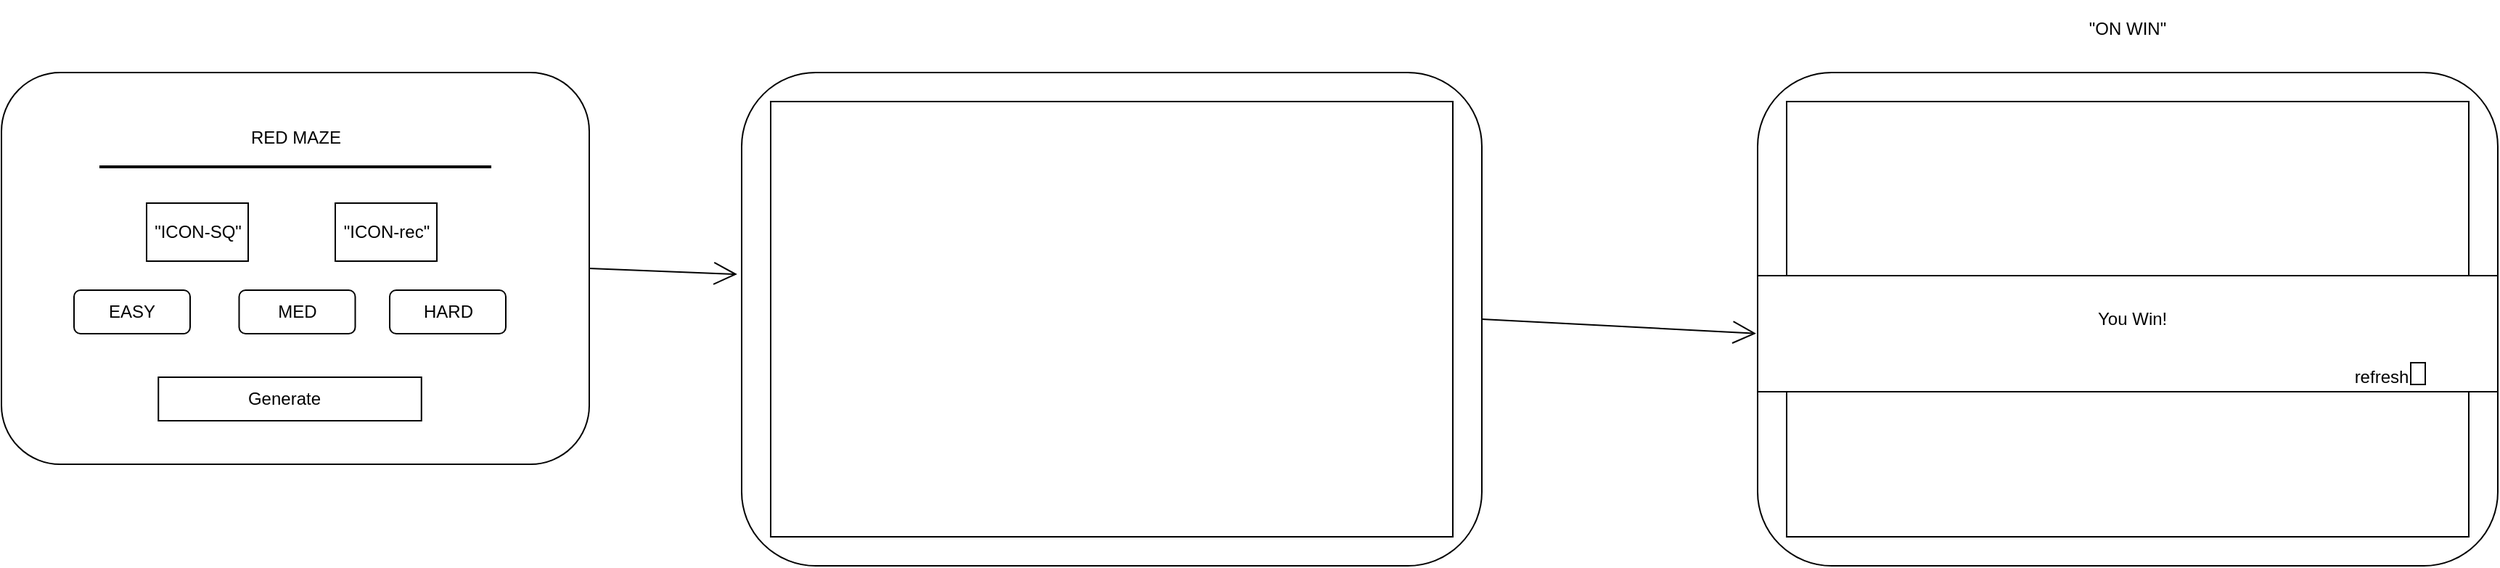 <mxfile version="17.1.0" type="github">
  <diagram id="hNb6o2GHDRbBeMRxsS4F" name="Page-1">
    <mxGraphModel dx="2182" dy="581" grid="1" gridSize="10" guides="1" tooltips="1" connect="1" arrows="1" fold="1" page="1" pageScale="1" pageWidth="850" pageHeight="1100" math="0" shadow="0">
      <root>
        <mxCell id="0" />
        <mxCell id="1" parent="0" />
        <mxCell id="G_C6fm4A7dcROR86i1_H-26" value="" style="group;" parent="1" vertex="1" connectable="0">
          <mxGeometry x="-300" y="420" width="405" height="270" as="geometry" />
        </mxCell>
        <mxCell id="G_C6fm4A7dcROR86i1_H-27" value="" style="rounded=1;whiteSpace=wrap;html=1;" parent="G_C6fm4A7dcROR86i1_H-26" vertex="1">
          <mxGeometry width="405" height="270" as="geometry" />
        </mxCell>
        <mxCell id="G_C6fm4A7dcROR86i1_H-30" value="" style="line;strokeWidth=2;html=1;" parent="G_C6fm4A7dcROR86i1_H-26" vertex="1">
          <mxGeometry x="67.5" y="60" width="270" height="10" as="geometry" />
        </mxCell>
        <mxCell id="G_C6fm4A7dcROR86i1_H-31" style="edgeStyle=none;rounded=0;jumpStyle=none;orthogonalLoop=1;jettySize=auto;html=1;exitX=0.5;exitY=1;exitDx=0;exitDy=0;" parent="G_C6fm4A7dcROR86i1_H-26" edge="1">
          <mxGeometry relative="1" as="geometry">
            <mxPoint x="262.5" y="145" as="sourcePoint" />
            <mxPoint x="262.5" y="145" as="targetPoint" />
          </mxGeometry>
        </mxCell>
        <mxCell id="G_C6fm4A7dcROR86i1_H-32" value="RED MAZE" style="text;html=1;strokeColor=none;fillColor=none;align=center;verticalAlign=middle;whiteSpace=wrap;rounded=0;" parent="G_C6fm4A7dcROR86i1_H-26" vertex="1">
          <mxGeometry x="102.5" y="30" width="200" height="30" as="geometry" />
        </mxCell>
        <mxCell id="G_C6fm4A7dcROR86i1_H-36" value="" style="rounded=0;whiteSpace=wrap;html=1;" parent="G_C6fm4A7dcROR86i1_H-26" vertex="1">
          <mxGeometry x="100" y="90" width="70" height="40" as="geometry" />
        </mxCell>
        <mxCell id="G_C6fm4A7dcROR86i1_H-37" value="" style="rounded=0;whiteSpace=wrap;html=1;" parent="G_C6fm4A7dcROR86i1_H-26" vertex="1">
          <mxGeometry x="230" y="90" width="70" height="40" as="geometry" />
        </mxCell>
        <mxCell id="G_C6fm4A7dcROR86i1_H-38" value="&quot;ICON-SQ&quot;" style="text;html=1;strokeColor=none;fillColor=none;align=center;verticalAlign=middle;whiteSpace=wrap;rounded=0;" parent="G_C6fm4A7dcROR86i1_H-26" vertex="1">
          <mxGeometry x="103.75" y="95" width="62.5" height="30" as="geometry" />
        </mxCell>
        <mxCell id="G_C6fm4A7dcROR86i1_H-48" value="&quot;ICON-rec&quot;" style="text;html=1;strokeColor=none;fillColor=none;align=center;verticalAlign=middle;whiteSpace=wrap;rounded=0;" parent="G_C6fm4A7dcROR86i1_H-26" vertex="1">
          <mxGeometry x="233.75" y="95" width="62.5" height="30" as="geometry" />
        </mxCell>
        <mxCell id="G_C6fm4A7dcROR86i1_H-55" value="" style="group;" parent="G_C6fm4A7dcROR86i1_H-26" vertex="1" connectable="0">
          <mxGeometry x="50" y="150" width="297.5" height="30" as="geometry" />
        </mxCell>
        <mxCell id="G_C6fm4A7dcROR86i1_H-49" value="" style="rounded=1;whiteSpace=wrap;html=1;" parent="G_C6fm4A7dcROR86i1_H-55" vertex="1">
          <mxGeometry width="80" height="30" as="geometry" />
        </mxCell>
        <mxCell id="G_C6fm4A7dcROR86i1_H-51" value="" style="rounded=1;whiteSpace=wrap;html=1;" parent="G_C6fm4A7dcROR86i1_H-55" vertex="1">
          <mxGeometry x="217.5" width="80" height="30" as="geometry" />
        </mxCell>
        <mxCell id="G_C6fm4A7dcROR86i1_H-50" value="" style="rounded=1;whiteSpace=wrap;html=1;" parent="G_C6fm4A7dcROR86i1_H-55" vertex="1">
          <mxGeometry x="113.75" width="80" height="30" as="geometry" />
        </mxCell>
        <mxCell id="G_C6fm4A7dcROR86i1_H-52" value="EASY" style="text;html=1;strokeColor=none;fillColor=none;align=center;verticalAlign=middle;whiteSpace=wrap;rounded=0;" parent="G_C6fm4A7dcROR86i1_H-55" vertex="1">
          <mxGeometry x="10" width="60" height="30" as="geometry" />
        </mxCell>
        <mxCell id="G_C6fm4A7dcROR86i1_H-54" value="MED" style="text;html=1;strokeColor=none;fillColor=none;align=center;verticalAlign=middle;whiteSpace=wrap;rounded=0;" parent="G_C6fm4A7dcROR86i1_H-55" vertex="1">
          <mxGeometry x="123.75" width="60" height="30" as="geometry" />
        </mxCell>
        <mxCell id="G_C6fm4A7dcROR86i1_H-53" value="HARD" style="text;html=1;strokeColor=none;fillColor=none;align=center;verticalAlign=middle;whiteSpace=wrap;rounded=0;" parent="G_C6fm4A7dcROR86i1_H-55" vertex="1">
          <mxGeometry x="227.5" width="60" height="30" as="geometry" />
        </mxCell>
        <mxCell id="3njttKXrGUmQFkFblmci-1" value="" style="rounded=0;whiteSpace=wrap;html=1;hachureGap=4;" vertex="1" parent="G_C6fm4A7dcROR86i1_H-26">
          <mxGeometry x="108.13" y="210" width="181.25" height="30" as="geometry" />
        </mxCell>
        <mxCell id="3njttKXrGUmQFkFblmci-2" value="Generate" style="text;strokeColor=none;fillColor=none;html=1;align=center;verticalAlign=middle;whiteSpace=wrap;rounded=0;hachureGap=4;" vertex="1" parent="G_C6fm4A7dcROR86i1_H-26">
          <mxGeometry x="140" y="210" width="110" height="30" as="geometry" />
        </mxCell>
        <mxCell id="3njttKXrGUmQFkFblmci-13" style="edgeStyle=none;curved=1;rounded=1;sketch=0;orthogonalLoop=1;jettySize=auto;html=1;exitX=1;exitY=0.5;exitDx=0;exitDy=0;entryX=-0.002;entryY=0.529;entryDx=0;entryDy=0;entryPerimeter=0;endArrow=open;startSize=14;endSize=14;sourcePerimeterSpacing=8;targetPerimeterSpacing=8;" edge="1" parent="1" source="3njttKXrGUmQFkFblmci-5" target="3njttKXrGUmQFkFblmci-11">
          <mxGeometry relative="1" as="geometry" />
        </mxCell>
        <mxCell id="3njttKXrGUmQFkFblmci-5" value="" style="rounded=1;whiteSpace=wrap;html=1;hachureGap=4;" vertex="1" parent="1">
          <mxGeometry x="210" y="420" width="510" height="340" as="geometry" />
        </mxCell>
        <mxCell id="3njttKXrGUmQFkFblmci-6" value="" style="rounded=0;whiteSpace=wrap;html=1;hachureGap=4;" vertex="1" parent="1">
          <mxGeometry x="230" y="440" width="470" height="300" as="geometry" />
        </mxCell>
        <mxCell id="3njttKXrGUmQFkFblmci-7" value="" style="edgeStyle=none;orthogonalLoop=1;jettySize=auto;html=1;rounded=1;sketch=0;endArrow=open;startSize=14;endSize=14;sourcePerimeterSpacing=8;targetPerimeterSpacing=8;curved=1;exitX=1;exitY=0.5;exitDx=0;exitDy=0;entryX=-0.006;entryY=0.409;entryDx=0;entryDy=0;entryPerimeter=0;" edge="1" parent="1" source="G_C6fm4A7dcROR86i1_H-27" target="3njttKXrGUmQFkFblmci-5">
          <mxGeometry width="120" relative="1" as="geometry">
            <mxPoint y="590" as="sourcePoint" />
            <mxPoint x="120" y="590" as="targetPoint" />
            <Array as="points" />
          </mxGeometry>
        </mxCell>
        <mxCell id="3njttKXrGUmQFkFblmci-11" value="" style="rounded=1;whiteSpace=wrap;html=1;hachureGap=4;" vertex="1" parent="1">
          <mxGeometry x="910" y="420" width="510" height="340" as="geometry" />
        </mxCell>
        <mxCell id="3njttKXrGUmQFkFblmci-12" value="" style="rounded=0;whiteSpace=wrap;html=1;hachureGap=4;" vertex="1" parent="1">
          <mxGeometry x="930" y="440" width="470" height="300" as="geometry" />
        </mxCell>
        <mxCell id="3njttKXrGUmQFkFblmci-14" value="&quot;ON WIN&quot;" style="text;strokeColor=none;fillColor=none;html=1;align=center;verticalAlign=middle;whiteSpace=wrap;rounded=0;sketch=0;hachureGap=4;" vertex="1" parent="1">
          <mxGeometry x="1060" y="370" width="210" height="40" as="geometry" />
        </mxCell>
        <mxCell id="3njttKXrGUmQFkFblmci-15" value="" style="rounded=0;whiteSpace=wrap;html=1;sketch=0;hachureGap=4;" vertex="1" parent="1">
          <mxGeometry x="910" y="560" width="510" height="80" as="geometry" />
        </mxCell>
        <mxCell id="3njttKXrGUmQFkFblmci-16" value="You Win!&amp;nbsp;" style="text;strokeColor=none;fillColor=none;html=1;align=center;verticalAlign=middle;whiteSpace=wrap;rounded=0;sketch=0;hachureGap=4;" vertex="1" parent="1">
          <mxGeometry x="1110" y="575" width="120" height="30" as="geometry" />
        </mxCell>
        <mxCell id="3njttKXrGUmQFkFblmci-17" value="refresh" style="text;strokeColor=none;fillColor=none;html=1;align=center;verticalAlign=middle;whiteSpace=wrap;rounded=0;sketch=0;hachureGap=4;" vertex="1" parent="1">
          <mxGeometry x="1300" y="620" width="80" height="20" as="geometry" />
        </mxCell>
        <mxCell id="3njttKXrGUmQFkFblmci-19" value="" style="rounded=0;whiteSpace=wrap;html=1;sketch=0;hachureGap=4;" vertex="1" parent="1">
          <mxGeometry x="1360" y="620" width="10" height="15" as="geometry" />
        </mxCell>
      </root>
    </mxGraphModel>
  </diagram>
</mxfile>
